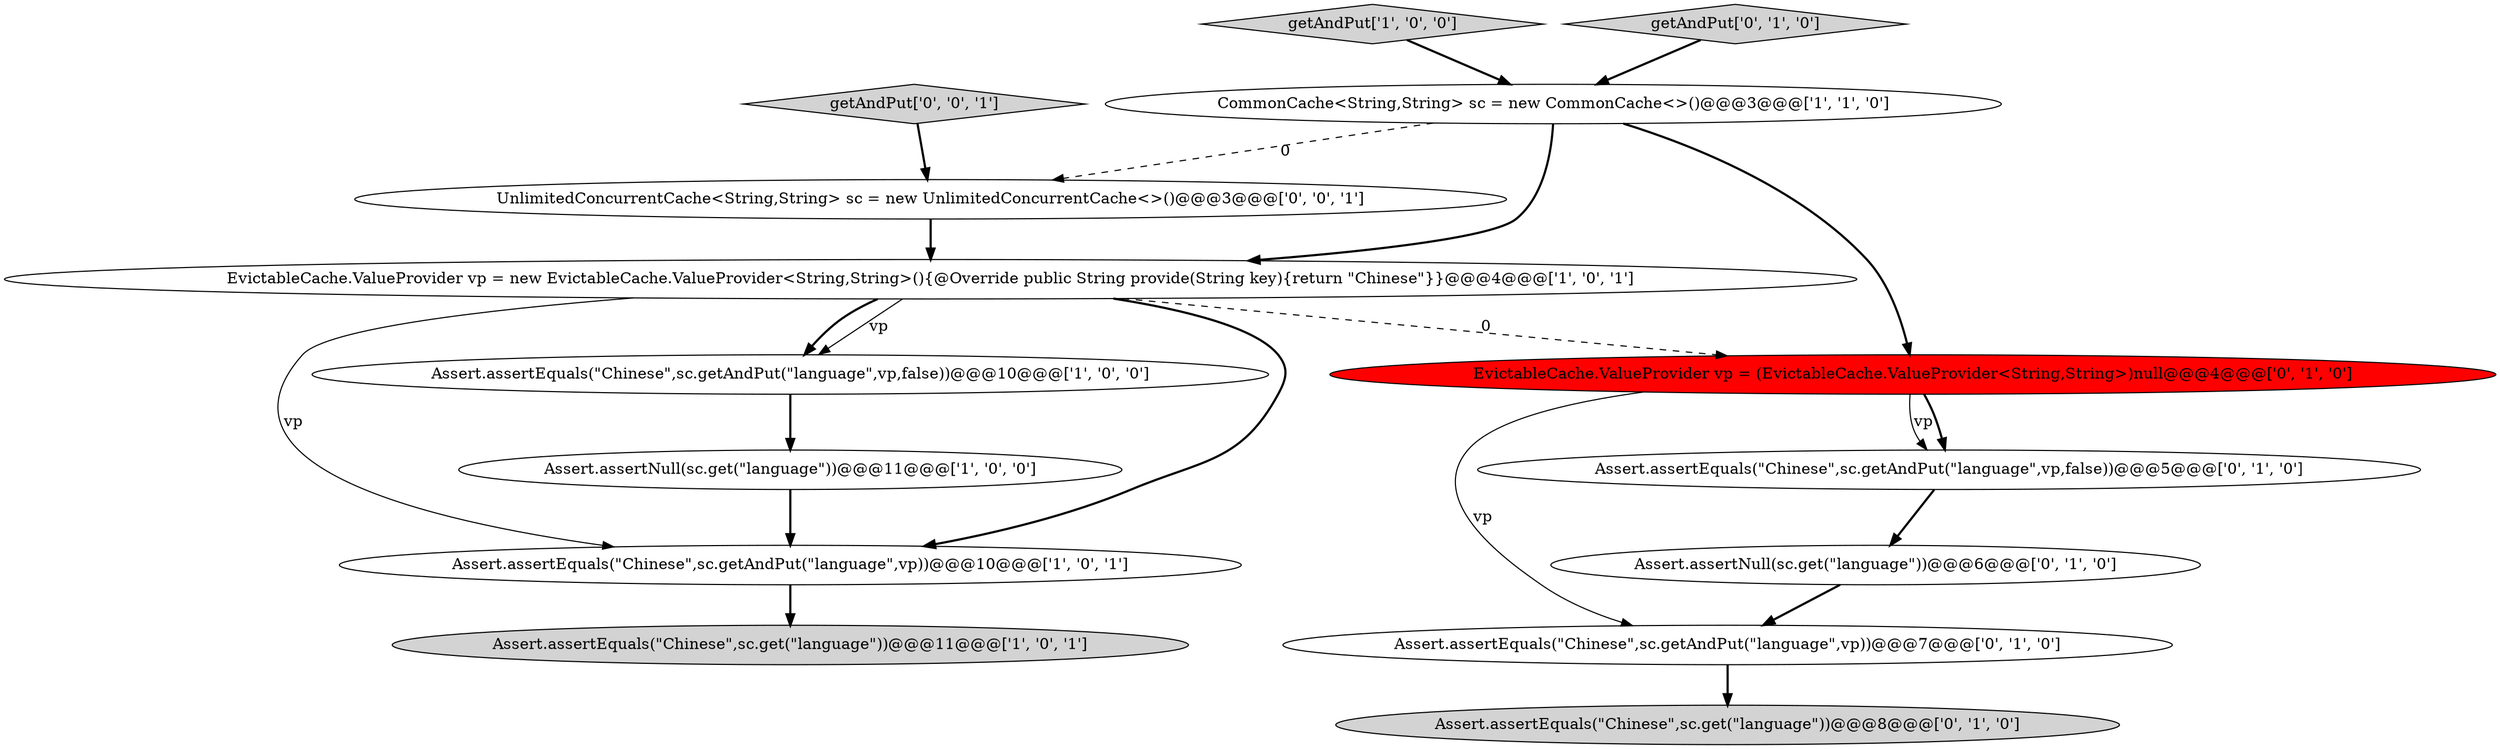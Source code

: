 digraph {
8 [style = filled, label = "Assert.assertEquals(\"Chinese\",sc.get(\"language\"))@@@8@@@['0', '1', '0']", fillcolor = lightgray, shape = ellipse image = "AAA0AAABBB2BBB"];
7 [style = filled, label = "Assert.assertNull(sc.get(\"language\"))@@@6@@@['0', '1', '0']", fillcolor = white, shape = ellipse image = "AAA0AAABBB2BBB"];
14 [style = filled, label = "UnlimitedConcurrentCache<String,String> sc = new UnlimitedConcurrentCache<>()@@@3@@@['0', '0', '1']", fillcolor = white, shape = ellipse image = "AAA0AAABBB3BBB"];
6 [style = filled, label = "EvictableCache.ValueProvider vp = new EvictableCache.ValueProvider<String,String>(){@Override public String provide(String key){return \"Chinese\"}}@@@4@@@['1', '0', '1']", fillcolor = white, shape = ellipse image = "AAA0AAABBB1BBB"];
13 [style = filled, label = "getAndPut['0', '0', '1']", fillcolor = lightgray, shape = diamond image = "AAA0AAABBB3BBB"];
9 [style = filled, label = "EvictableCache.ValueProvider vp = (EvictableCache.ValueProvider<String,String>)null@@@4@@@['0', '1', '0']", fillcolor = red, shape = ellipse image = "AAA1AAABBB2BBB"];
10 [style = filled, label = "Assert.assertEquals(\"Chinese\",sc.getAndPut(\"language\",vp,false))@@@5@@@['0', '1', '0']", fillcolor = white, shape = ellipse image = "AAA0AAABBB2BBB"];
4 [style = filled, label = "getAndPut['1', '0', '0']", fillcolor = lightgray, shape = diamond image = "AAA0AAABBB1BBB"];
5 [style = filled, label = "Assert.assertEquals(\"Chinese\",sc.getAndPut(\"language\",vp,false))@@@10@@@['1', '0', '0']", fillcolor = white, shape = ellipse image = "AAA0AAABBB1BBB"];
1 [style = filled, label = "Assert.assertNull(sc.get(\"language\"))@@@11@@@['1', '0', '0']", fillcolor = white, shape = ellipse image = "AAA0AAABBB1BBB"];
3 [style = filled, label = "Assert.assertEquals(\"Chinese\",sc.getAndPut(\"language\",vp))@@@10@@@['1', '0', '1']", fillcolor = white, shape = ellipse image = "AAA0AAABBB1BBB"];
0 [style = filled, label = "CommonCache<String,String> sc = new CommonCache<>()@@@3@@@['1', '1', '0']", fillcolor = white, shape = ellipse image = "AAA0AAABBB1BBB"];
11 [style = filled, label = "getAndPut['0', '1', '0']", fillcolor = lightgray, shape = diamond image = "AAA0AAABBB2BBB"];
2 [style = filled, label = "Assert.assertEquals(\"Chinese\",sc.get(\"language\"))@@@11@@@['1', '0', '1']", fillcolor = lightgray, shape = ellipse image = "AAA0AAABBB1BBB"];
12 [style = filled, label = "Assert.assertEquals(\"Chinese\",sc.getAndPut(\"language\",vp))@@@7@@@['0', '1', '0']", fillcolor = white, shape = ellipse image = "AAA0AAABBB2BBB"];
6->3 [style = bold, label=""];
0->9 [style = bold, label=""];
0->6 [style = bold, label=""];
7->12 [style = bold, label=""];
6->9 [style = dashed, label="0"];
1->3 [style = bold, label=""];
9->10 [style = solid, label="vp"];
9->10 [style = bold, label=""];
10->7 [style = bold, label=""];
6->3 [style = solid, label="vp"];
4->0 [style = bold, label=""];
0->14 [style = dashed, label="0"];
5->1 [style = bold, label=""];
6->5 [style = bold, label=""];
11->0 [style = bold, label=""];
3->2 [style = bold, label=""];
12->8 [style = bold, label=""];
9->12 [style = solid, label="vp"];
6->5 [style = solid, label="vp"];
13->14 [style = bold, label=""];
14->6 [style = bold, label=""];
}
